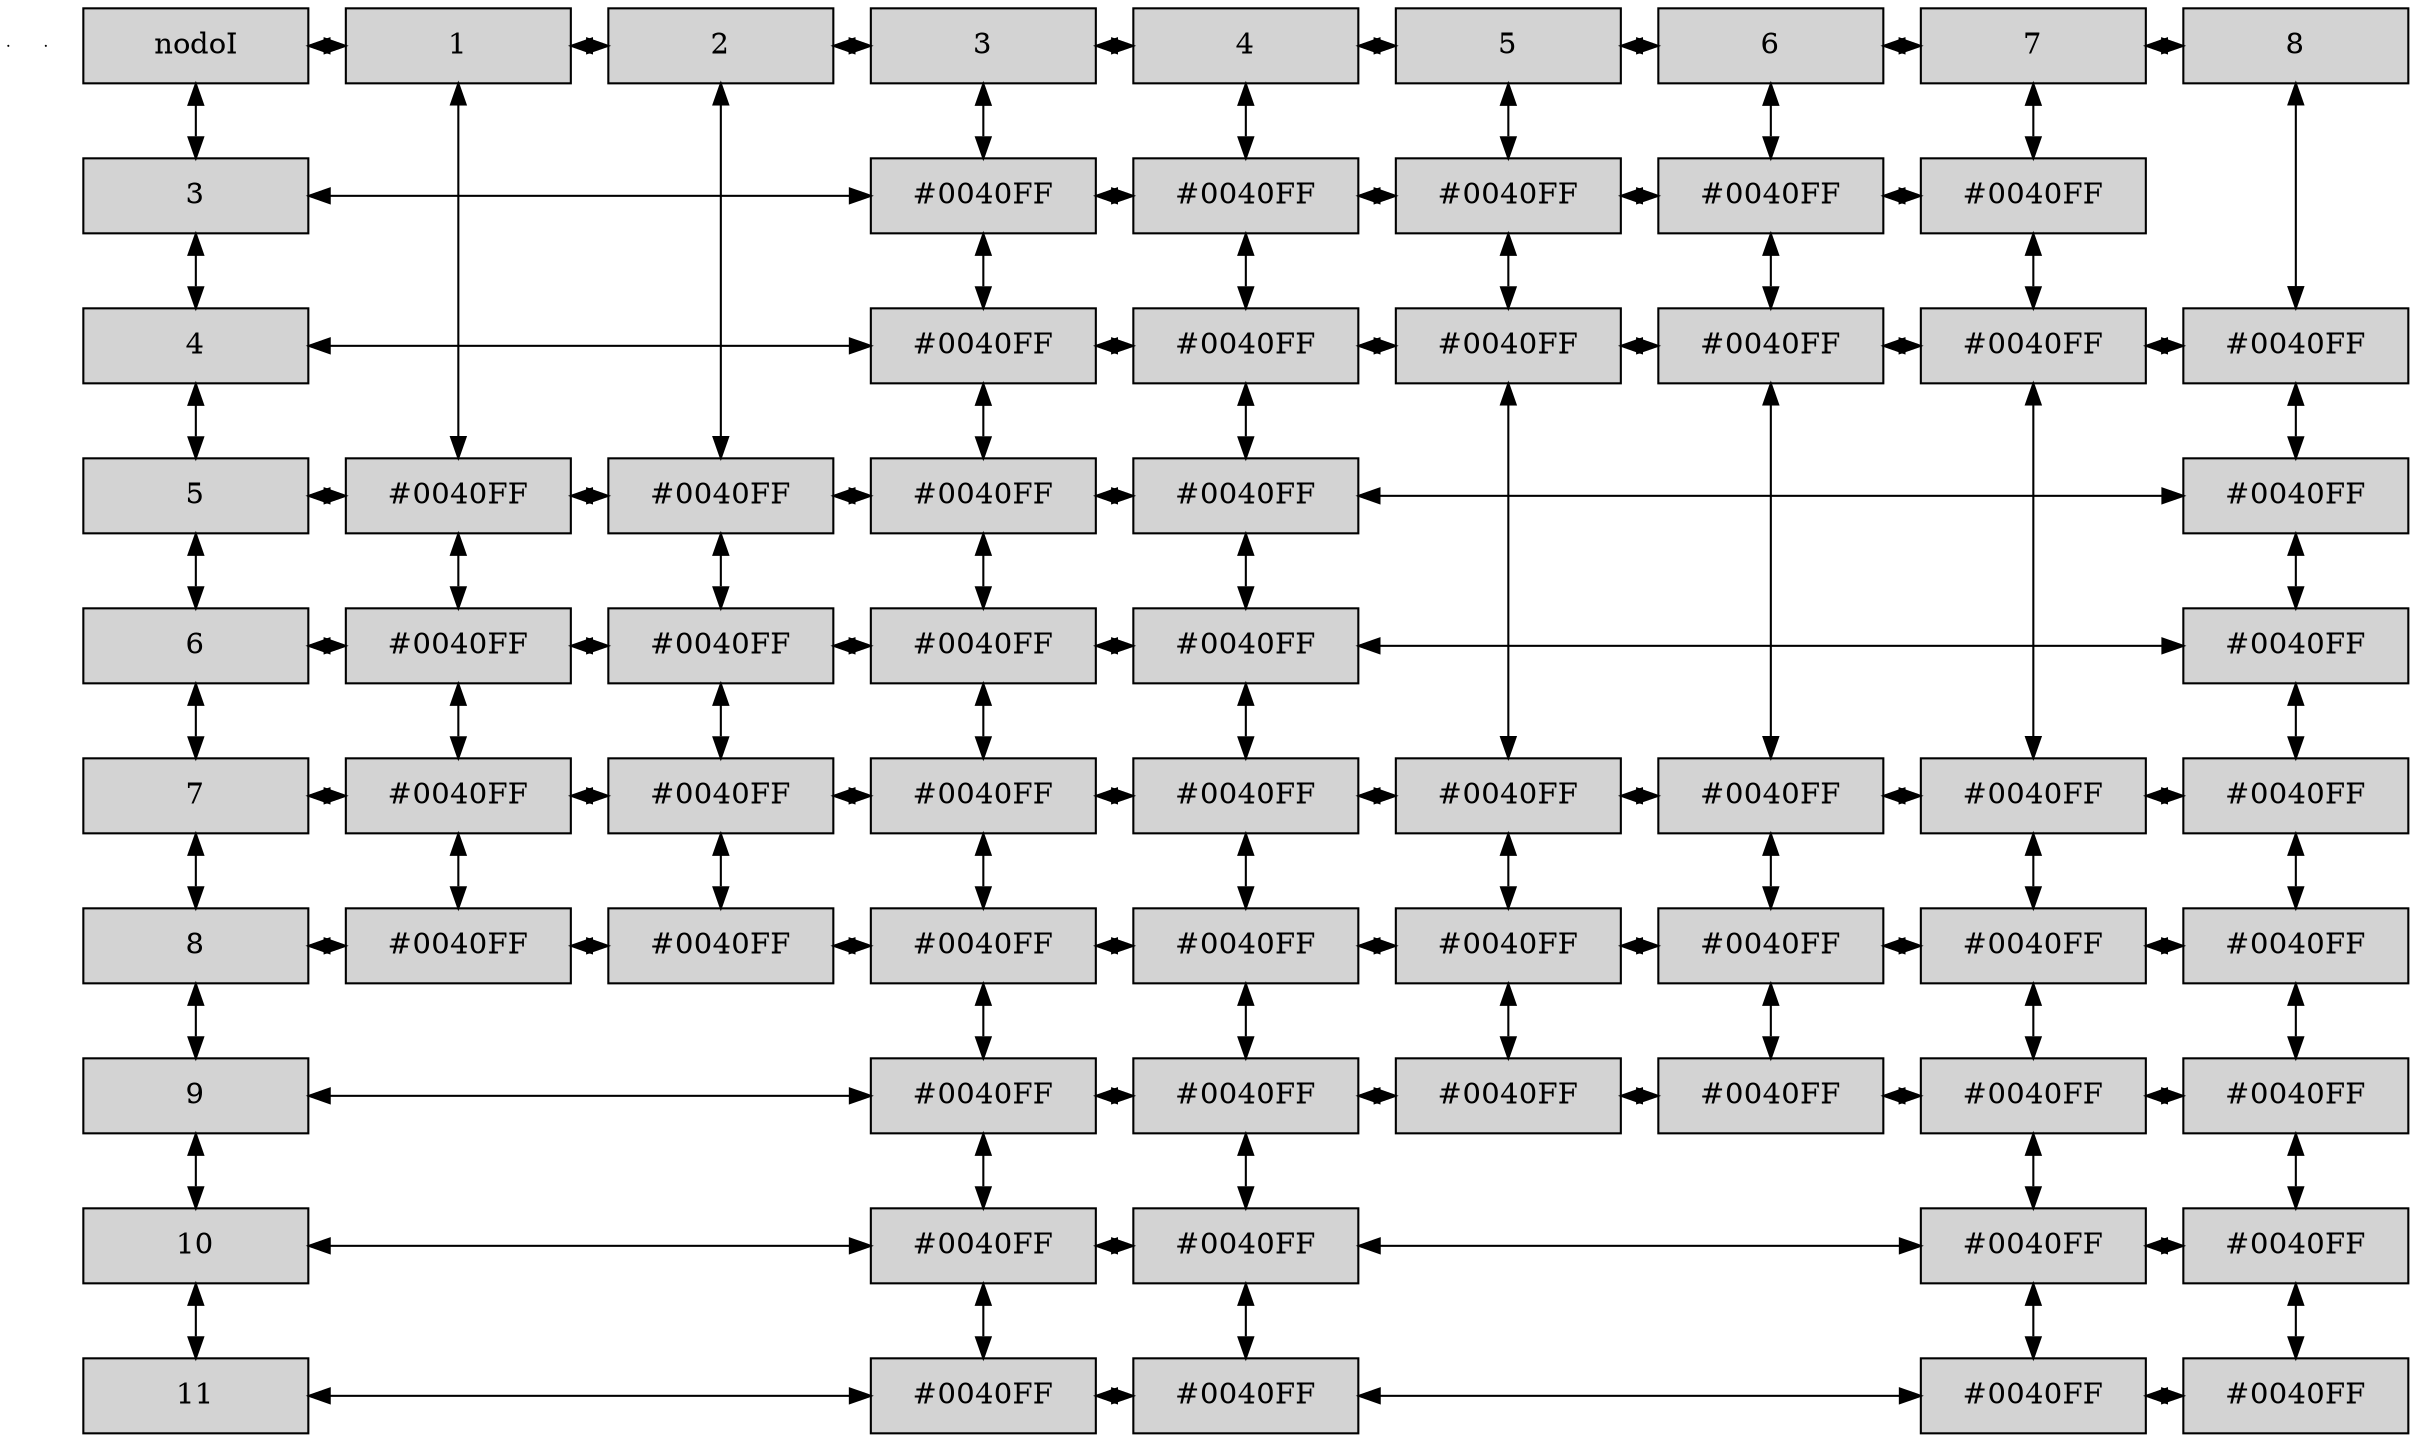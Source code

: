 digraph matriz {
node [shape = box]
edge [dir = both]
e0[ shape = point, width = 0 ];
e1[ shape = point, width = 0 ];
subgraph cluster_1 {
nodo0o0 [ label ="nodoI", width = 1.5, style = filled, group = 1 ];
nodo0o3 [ label ="3", width = 1.5, style = filled, group = 1 ];
nodo0o4 [ label ="4", width = 1.5, style = filled, group = 1 ];
nodo0o5 [ label ="5", width = 1.5, style = filled, group = 1 ];
nodo0o6 [ label ="6", width = 1.5, style = filled, group = 1 ];
nodo0o7 [ label ="7", width = 1.5, style = filled, group = 1 ];
nodo0o8 [ label ="8", width = 1.5, style = filled, group = 1 ];
nodo0o9 [ label ="9", width = 1.5, style = filled, group = 1 ];
nodo0o10 [ label ="10", width = 1.5, style = filled, group = 1 ];
nodo0o11 [ label ="11", width = 1.5, style = filled, group = 1 ];
color="White";
}
subgraph cluster_2 {
nodo1o0 [ label ="1", width = 1.5, style = filled, group = 2 ];
nodo1o5 [ label ="#0040FF", width = 1.5, style = filled, group = 2 ];
nodo1o6 [ label ="#0040FF", width = 1.5, style = filled, group = 2 ];
nodo1o7 [ label ="#0040FF", width = 1.5, style = filled, group = 2 ];
nodo1o8 [ label ="#0040FF", width = 1.5, style = filled, group = 2 ];
color="White";
}
subgraph cluster_3 {
nodo2o0 [ label ="2", width = 1.5, style = filled, group = 3 ];
nodo2o5 [ label ="#0040FF", width = 1.5, style = filled, group = 3 ];
nodo2o6 [ label ="#0040FF", width = 1.5, style = filled, group = 3 ];
nodo2o7 [ label ="#0040FF", width = 1.5, style = filled, group = 3 ];
nodo2o8 [ label ="#0040FF", width = 1.5, style = filled, group = 3 ];
color="White";
}
subgraph cluster_4 {
nodo3o0 [ label ="3", width = 1.5, style = filled, group = 4 ];
nodo3o3 [ label ="#0040FF", width = 1.5, style = filled, group = 4 ];
nodo3o4 [ label ="#0040FF", width = 1.5, style = filled, group = 4 ];
nodo3o5 [ label ="#0040FF", width = 1.5, style = filled, group = 4 ];
nodo3o6 [ label ="#0040FF", width = 1.5, style = filled, group = 4 ];
nodo3o7 [ label ="#0040FF", width = 1.5, style = filled, group = 4 ];
nodo3o8 [ label ="#0040FF", width = 1.5, style = filled, group = 4 ];
nodo3o9 [ label ="#0040FF", width = 1.5, style = filled, group = 4 ];
nodo3o10 [ label ="#0040FF", width = 1.5, style = filled, group = 4 ];
nodo3o11 [ label ="#0040FF", width = 1.5, style = filled, group = 4 ];
color="White";
}
subgraph cluster_5 {
nodo4o0 [ label ="4", width = 1.5, style = filled, group = 5 ];
nodo4o3 [ label ="#0040FF", width = 1.5, style = filled, group = 5 ];
nodo4o4 [ label ="#0040FF", width = 1.5, style = filled, group = 5 ];
nodo4o5 [ label ="#0040FF", width = 1.5, style = filled, group = 5 ];
nodo4o6 [ label ="#0040FF", width = 1.5, style = filled, group = 5 ];
nodo4o7 [ label ="#0040FF", width = 1.5, style = filled, group = 5 ];
nodo4o8 [ label ="#0040FF", width = 1.5, style = filled, group = 5 ];
nodo4o9 [ label ="#0040FF", width = 1.5, style = filled, group = 5 ];
nodo4o10 [ label ="#0040FF", width = 1.5, style = filled, group = 5 ];
nodo4o11 [ label ="#0040FF", width = 1.5, style = filled, group = 5 ];
color="White";
}
subgraph cluster_6 {
nodo5o0 [ label ="5", width = 1.5, style = filled, group = 6 ];
nodo5o3 [ label ="#0040FF", width = 1.5, style = filled, group = 6 ];
nodo5o4 [ label ="#0040FF", width = 1.5, style = filled, group = 6 ];
nodo5o7 [ label ="#0040FF", width = 1.5, style = filled, group = 6 ];
nodo5o8 [ label ="#0040FF", width = 1.5, style = filled, group = 6 ];
nodo5o9 [ label ="#0040FF", width = 1.5, style = filled, group = 6 ];
color="White";
}
subgraph cluster_7 {
nodo6o0 [ label ="6", width = 1.5, style = filled, group = 7 ];
nodo6o3 [ label ="#0040FF", width = 1.5, style = filled, group = 7 ];
nodo6o4 [ label ="#0040FF", width = 1.5, style = filled, group = 7 ];
nodo6o7 [ label ="#0040FF", width = 1.5, style = filled, group = 7 ];
nodo6o8 [ label ="#0040FF", width = 1.5, style = filled, group = 7 ];
nodo6o9 [ label ="#0040FF", width = 1.5, style = filled, group = 7 ];
color="White";
}
subgraph cluster_8 {
nodo7o0 [ label ="7", width = 1.5, style = filled, group = 8 ];
nodo7o3 [ label ="#0040FF", width = 1.5, style = filled, group = 8 ];
nodo7o4 [ label ="#0040FF", width = 1.5, style = filled, group = 8 ];
nodo7o7 [ label ="#0040FF", width = 1.5, style = filled, group = 8 ];
nodo7o8 [ label ="#0040FF", width = 1.5, style = filled, group = 8 ];
nodo7o9 [ label ="#0040FF", width = 1.5, style = filled, group = 8 ];
nodo7o10 [ label ="#0040FF", width = 1.5, style = filled, group = 8 ];
nodo7o11 [ label ="#0040FF", width = 1.5, style = filled, group = 8 ];
color="White";
}
subgraph cluster_9 {
nodo8o0 [ label ="8", width = 1.5, style = filled, group = 9 ];
nodo8o4 [ label ="#0040FF", width = 1.5, style = filled, group = 9 ];
nodo8o5 [ label ="#0040FF", width = 1.5, style = filled, group = 9 ];
nodo8o6 [ label ="#0040FF", width = 1.5, style = filled, group = 9 ];
nodo8o7 [ label ="#0040FF", width = 1.5, style = filled, group = 9 ];
nodo8o8 [ label ="#0040FF", width = 1.5, style = filled, group = 9 ];
nodo8o9 [ label ="#0040FF", width = 1.5, style = filled, group = 9 ];
nodo8o10 [ label ="#0040FF", width = 1.5, style = filled, group = 9 ];
nodo8o11 [ label ="#0040FF", width = 1.5, style = filled, group = 9 ];
color="White";
}
nodo0o0->nodo0o3
nodo1o0->nodo1o5
nodo2o0->nodo2o5
nodo3o0->nodo3o3
nodo4o0->nodo4o3
nodo5o0->nodo5o3
nodo6o0->nodo6o3
nodo7o0->nodo7o3
nodo8o0->nodo8o4
rank = same { nodo0o0->nodo1o0->nodo2o0->nodo3o0->nodo4o0->nodo5o0->nodo6o0->nodo7o0->nodo8o0 };
nodo0o3->nodo0o4
nodo3o3->nodo3o4
nodo4o3->nodo4o4
nodo5o3->nodo5o4
nodo6o3->nodo6o4
nodo7o3->nodo7o4
rank = same { nodo0o3->nodo3o3->nodo4o3->nodo5o3->nodo6o3->nodo7o3 };
nodo0o4->nodo0o5
nodo3o4->nodo3o5
nodo4o4->nodo4o5
nodo5o4->nodo5o7
nodo6o4->nodo6o7
nodo7o4->nodo7o7
nodo8o4->nodo8o5
rank = same { nodo0o4->nodo3o4->nodo4o4->nodo5o4->nodo6o4->nodo7o4->nodo8o4 };
nodo0o5->nodo0o6
nodo1o5->nodo1o6
nodo2o5->nodo2o6
nodo3o5->nodo3o6
nodo4o5->nodo4o6
nodo8o5->nodo8o6
rank = same { nodo0o5->nodo1o5->nodo2o5->nodo3o5->nodo4o5->nodo8o5 };
nodo0o6->nodo0o7
nodo1o6->nodo1o7
nodo2o6->nodo2o7
nodo3o6->nodo3o7
nodo4o6->nodo4o7
nodo8o6->nodo8o7
rank = same { nodo0o6->nodo1o6->nodo2o6->nodo3o6->nodo4o6->nodo8o6 };
nodo0o7->nodo0o8
nodo1o7->nodo1o8
nodo2o7->nodo2o8
nodo3o7->nodo3o8
nodo4o7->nodo4o8
nodo5o7->nodo5o8
nodo6o7->nodo6o8
nodo7o7->nodo7o8
nodo8o7->nodo8o8
rank = same { nodo0o7->nodo1o7->nodo2o7->nodo3o7->nodo4o7->nodo5o7->nodo6o7->nodo7o7->nodo8o7 };
nodo0o8->nodo0o9
nodo3o8->nodo3o9
nodo4o8->nodo4o9
nodo5o8->nodo5o9
nodo6o8->nodo6o9
nodo7o8->nodo7o9
nodo8o8->nodo8o9
rank = same { nodo0o8->nodo1o8->nodo2o8->nodo3o8->nodo4o8->nodo5o8->nodo6o8->nodo7o8->nodo8o8 };
nodo0o9->nodo0o10
nodo3o9->nodo3o10
nodo4o9->nodo4o10
nodo7o9->nodo7o10
nodo8o9->nodo8o10
rank = same { nodo0o9->nodo3o9->nodo4o9->nodo5o9->nodo6o9->nodo7o9->nodo8o9 };
nodo0o10->nodo0o11
nodo3o10->nodo3o11
nodo4o10->nodo4o11
nodo7o10->nodo7o11
nodo8o10->nodo8o11
rank = same { nodo0o10->nodo3o10->nodo4o10->nodo7o10->nodo8o10 };
rank = same { nodo0o11->nodo3o11->nodo4o11->nodo7o11->nodo8o11 };
}
